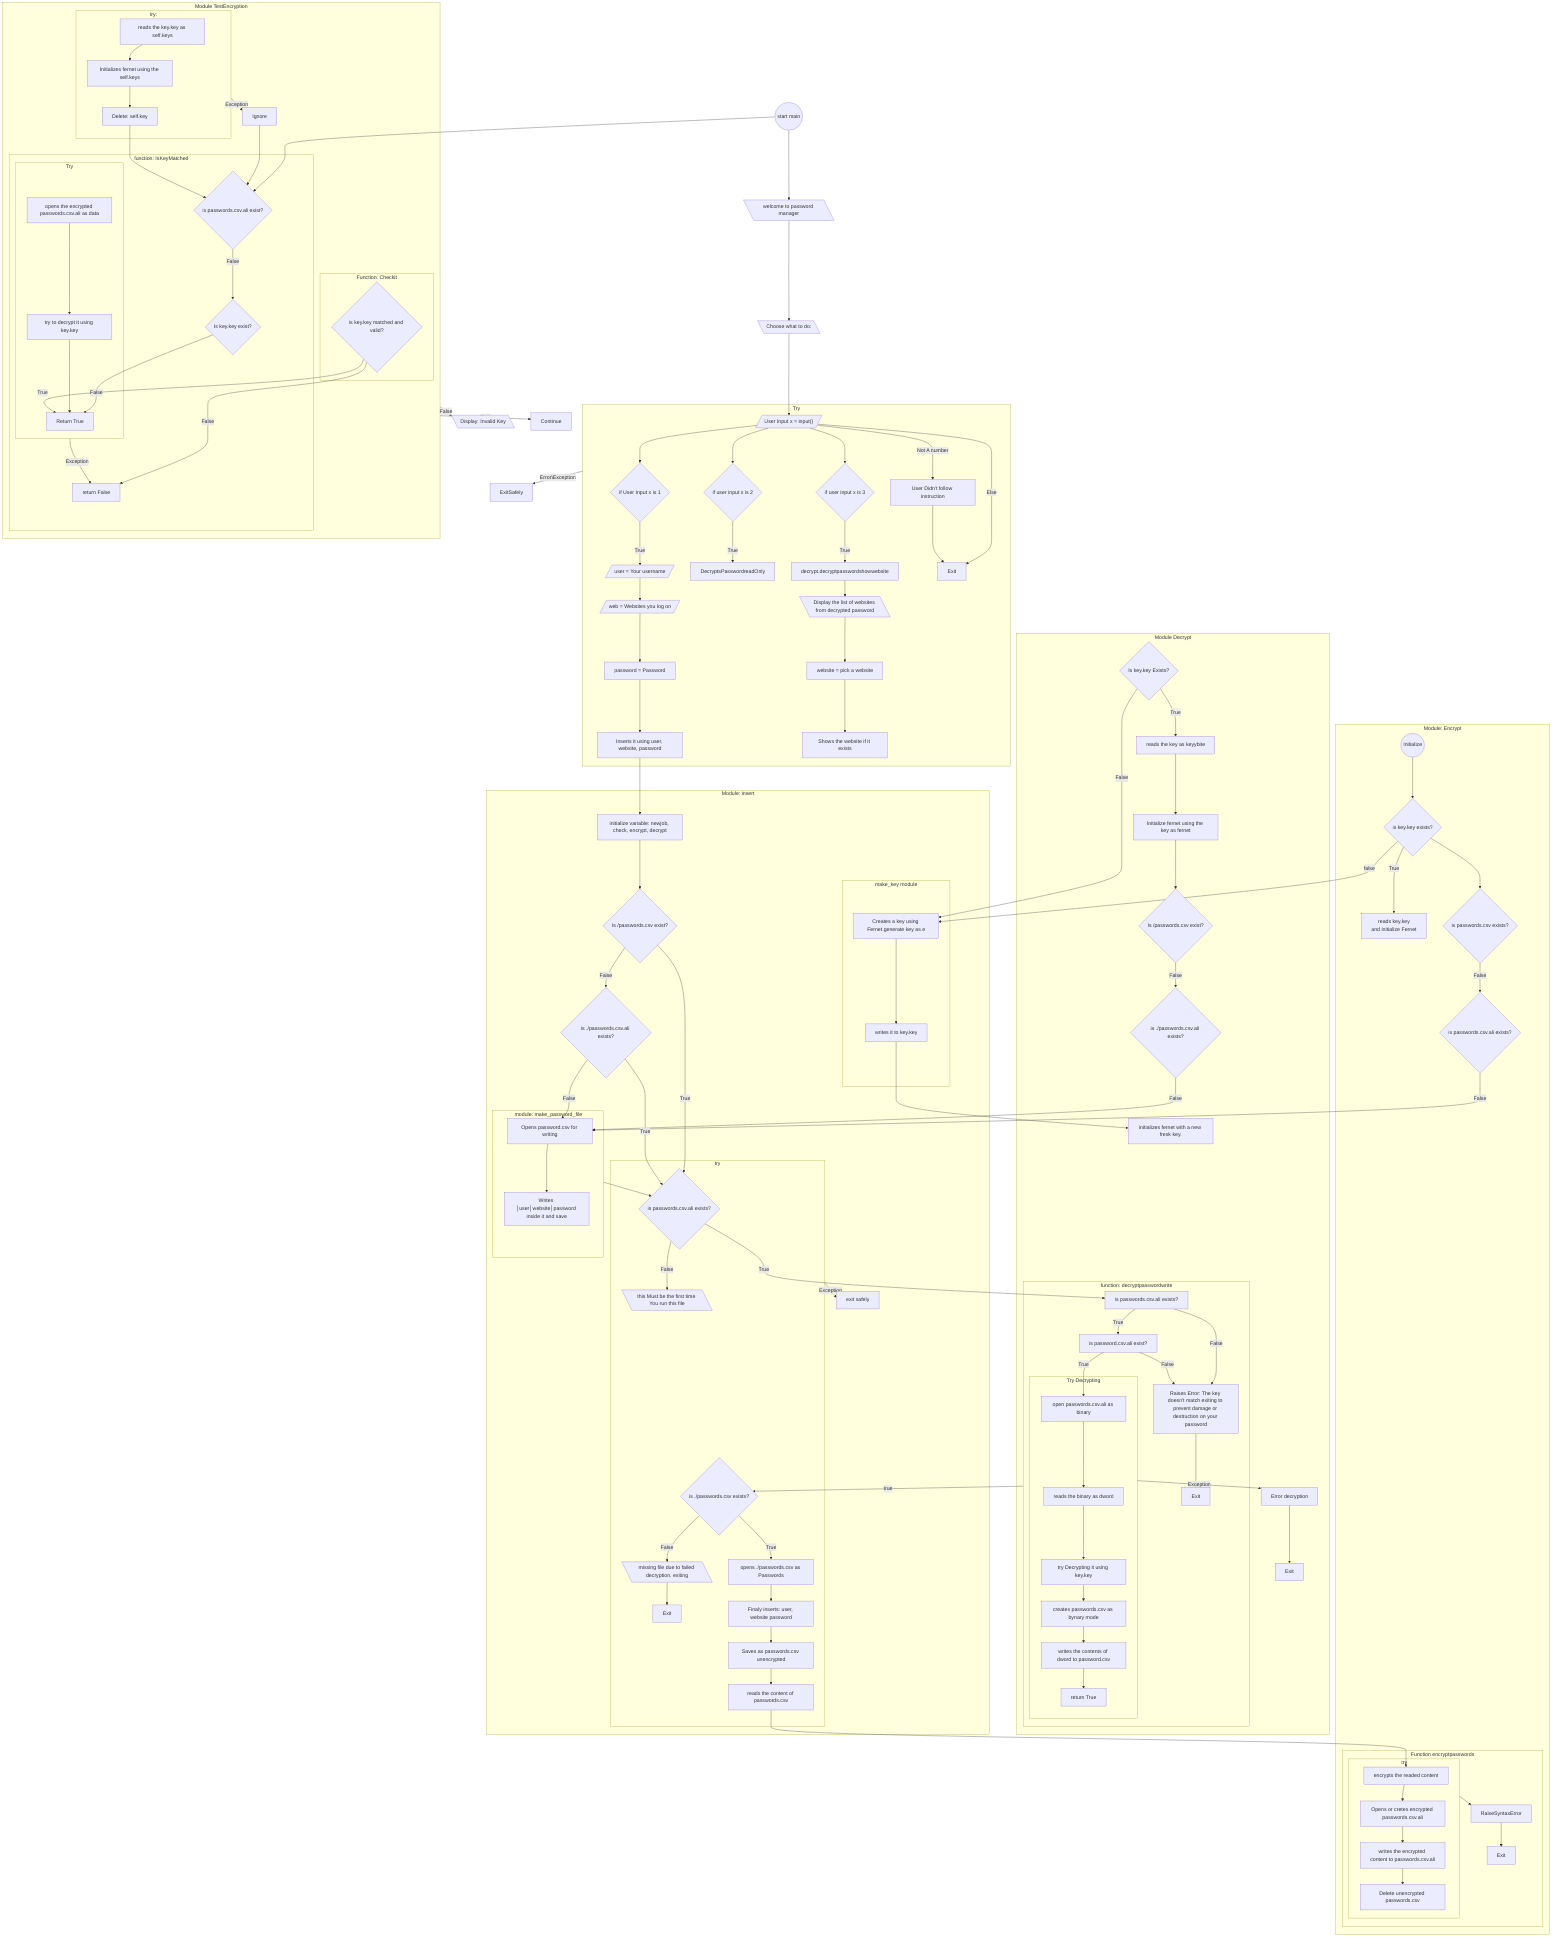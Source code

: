 flowchart TD
    start(("start main")) --> CheckPasswordFiles
    Display[\"welcome to password manager"\]
    Check --> |False| InvalidKey[\"Display: Invalid Key"\]
    Check --> |True| Continue

    start --> Display

    Display --> Display2[\"Choose what to do: "\]

    Display2 --> Input1[/"User Input x = input()"/]
    subgraph tryblock1["Try"]
    
        Input1 --> if1{"if User Input x is 1"}

        if1 --> |True| InputUser[/"user = Your username"/]
        InputUser --> InputWebsite[/"web = Websites you log on"/]
        InputWebsite --> InputUserPassword["password = Password"]

        InputUserPassword --> Process["Inserts it using user, website, password"]

        Input1 --> if2{"if user input x is 2"}
        if2 --> |True| DecryptsPasswordreadOnly

        Input1 --> if3{"if user input x is 3"}
        if3 --> |True| DecryptPassWebsite[decrypt.decryptpasswordshowwebsite]
        DecryptPassWebsite --> DisplaySites[\"Display the list of websites from decrypted password"\]
        DisplaySites --> PickWebsites["website = pick a website"]
        PickWebsites --> ShowWebsite["Shows the website if it exists"]

        Input1 --> |Else| Exit
        Input1 --> |Not A number| displayErr["User Didn't follow instruction"] --> Exit
    end

    subgraph ModuleInsert["Module: insert"]
        Process --> DeclareVariable1["initialize variable: newjob, check, encrypt, decrypt"]

        DeclareVariable1 --> KeyFileCheck{"Is /passwords.csv exist?"}
        KeyFileCheck --> |False| PasswordFileCheck{is ./passwords.csv.ali exists?}

        MakePasswordFile --> CheckPasswordFile

        KeyFileCheck --> |True| CheckPasswordFile
        PasswordFileCheck --> |True| CheckPasswordFile

        subgraph Tryblock2["try"]
            CheckPasswordFile{"is passwords.csv.ali exists?"} --> |False| FirstTime[\"this Must be the first time You run this file"\]

            CheckPasswordFileagain{"is ./passwords.csv exists?"} --> |True| OpenDecrypted["opens ./passwords.csv as Passwords"]
            CheckPasswordFileagain --> |False| DisplayMissingFile[\"missing file due to failed decryption. exiting"\] --> Exit5["Exit"]
            OpenDecrypted --> InsertFinal["Finaly inserts: user, website password"]
            InsertFinal --> savepassworddec["Saves as passwords.csv unencrypted"]
            --> OpenDecPass
        end

        subgraph MakeKey["make_key module"]
            Createkey["Creates a key using Fernet.generate key as e"]
           Createkey -->  NewMakeKey["writes it to key.key"]
        end
    
        Tryblock2 --> |Exception| Exit2[exit safely]
    end

    decryptpasswordwrite --> |true| CheckPasswordFileagain

    CheckPasswordFile --> |True| CheckIt1

    PasswordFileCheck --> |False| Open

    subgraph MakePasswordFile["module: make_password_file"]
        Open[Opens password.csv for writing]
        --> WriteKey["Writes │user│website│password inside it and save"]
    end

    subgraph DecryptClass["Module Decrypt"]
        Checkkey{"Is key.key Exists?"} --> |True| Readkey["reads the key as keyybite"]
        Readkey --> Fernet["Initialize fernet using the key as fernet"]

        Checkkey --> |False| Createkey

        NewMakeKey --> Ferenetc["initializes fernet with a new fresk key."]

        Fernet --> KeyFileCheck1{"Is /passwords.csv exist?"}
        KeyFileCheck1 --> |False| PasswordFileCheck1{is ./passwords.csv.ali exists?}
        PasswordFileCheck1 --> |False| Open


        subgraph decryptpasswordwrite["function: decryptpasswordwrite"]
            CheckIt1["is passwords.csv.ali exists?"] --> |True| IsPath["is password.csv.ali exist?"]

            CheckIt1 --> |False| RaiseKeyError["Raises Error: The key doesn't match exiting to prevent damage or destruction on your password"] --> Exit4["Exit"]
            IsPath --> |False| RaiseKeyError
            subgraph try5["Try Decrypting"]
                readpasswordenc["open passwords.csv.ali as binary"] --> datapasswordenc["reads the binary as dword"]
                datapasswordenc --> Decryptit["try Decrypting it using key.key"]
                Decryptit --> WriteUnencryptedPassword["creates passwords.csv as bynary mode"]
                WriteUnencryptedPassword --> WriteIt["writes the contents of dword to password.csv"]
                WriteIt --> Returntrue["return True"]
            end
        
        end

        IsPath --> |True| readpasswordenc

        try5 --> |Exception| Errordecryption["Error decryption"] --> Exit3["Exit"]

    end

    subgraph Check["Module TestEncryption"]
        
        subgraph try3["try:"]
            ReadKey["reads the key.key as self.keys"] --> fernetin["Initializes fernet using the self.keys"]
            
            fernetin --> Delete["Delete: self.key"]
        end

        try3 --> |Exception| Ignore --> CheckPasswordFiles
        Delete --> CheckPasswordFiles

        subgraph IsKeymatched["function: IsKeyMatched"]
            CheckPasswordFiles{"is passwords.csv.ali exist?"} --> |False| CheckKeyFiles{"Is key.key exist?"}
            CheckKeyFiles --> |False| Return["Return True"]
            subgraph try4["Try"]
                OpenCrypted["opens the encrypted passwords.csv.ali as data"] --> DecryptIt["try to decrypt it using key.key"]
                DecryptIt --> Return
            end

            try4 --> |Exception| False2["return False"]

        end

        subgraph CheckIt["Function: Checkit"]
            Matched{"is key.key matched and valid?"} --> |True| Return
            Matched --> |False| False2["return False"]
        end

    end

    subgraph Encrypt["Module: Encrypt"]
        InitEncrypt(("Initialize"))
        --> IskeyExist{"is key.key exists?"} --> |false| Createkey
        IskeyExist --> |True| readkey["reads key.key<br>and initialize Fernet"]

        IskeyExist --> IsdecFileExist{"is passwords.csv exists?"}
        IsdecFileExist --> |False| IsEncFileExist{"is passwords.csv.ali exists?"}
        IsEncFileExist --> |False| Open

        subgraph encryptpasswords["Function encryptpasswords"]

            subgraph try6["try"]
                OpenDecPass["reads the content of passwords.csv"]
                --> EncryptContentPass["encrypts the readed content"]

                --> OpenEncPass["Opens or cretes encrypted passwords.csv.ali"]
                --> WriteEncToFile["writes the encrypted content to passwords.csv.ali"]
                --> DeleteDecrypt["Delete unencrypted passwords.csv"]
            end

            try6 --> RaiseSyntaxError
            --> Exit8["Exit"]

        end

    end


    tryblock1 --> |Error\Exception| ExitSafely